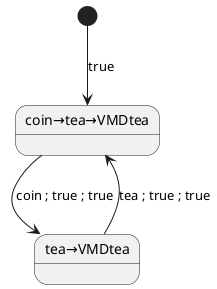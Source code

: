 @startuml

state "coin→tea→VMDtea" as vmd0
state "tea→VMDtea" as vmd1

[*] --> vmd0 : true
vmd0 --> vmd1 : coin ; true ; true
vmd1 --> vmd0 : tea ; true ; true

@enduml